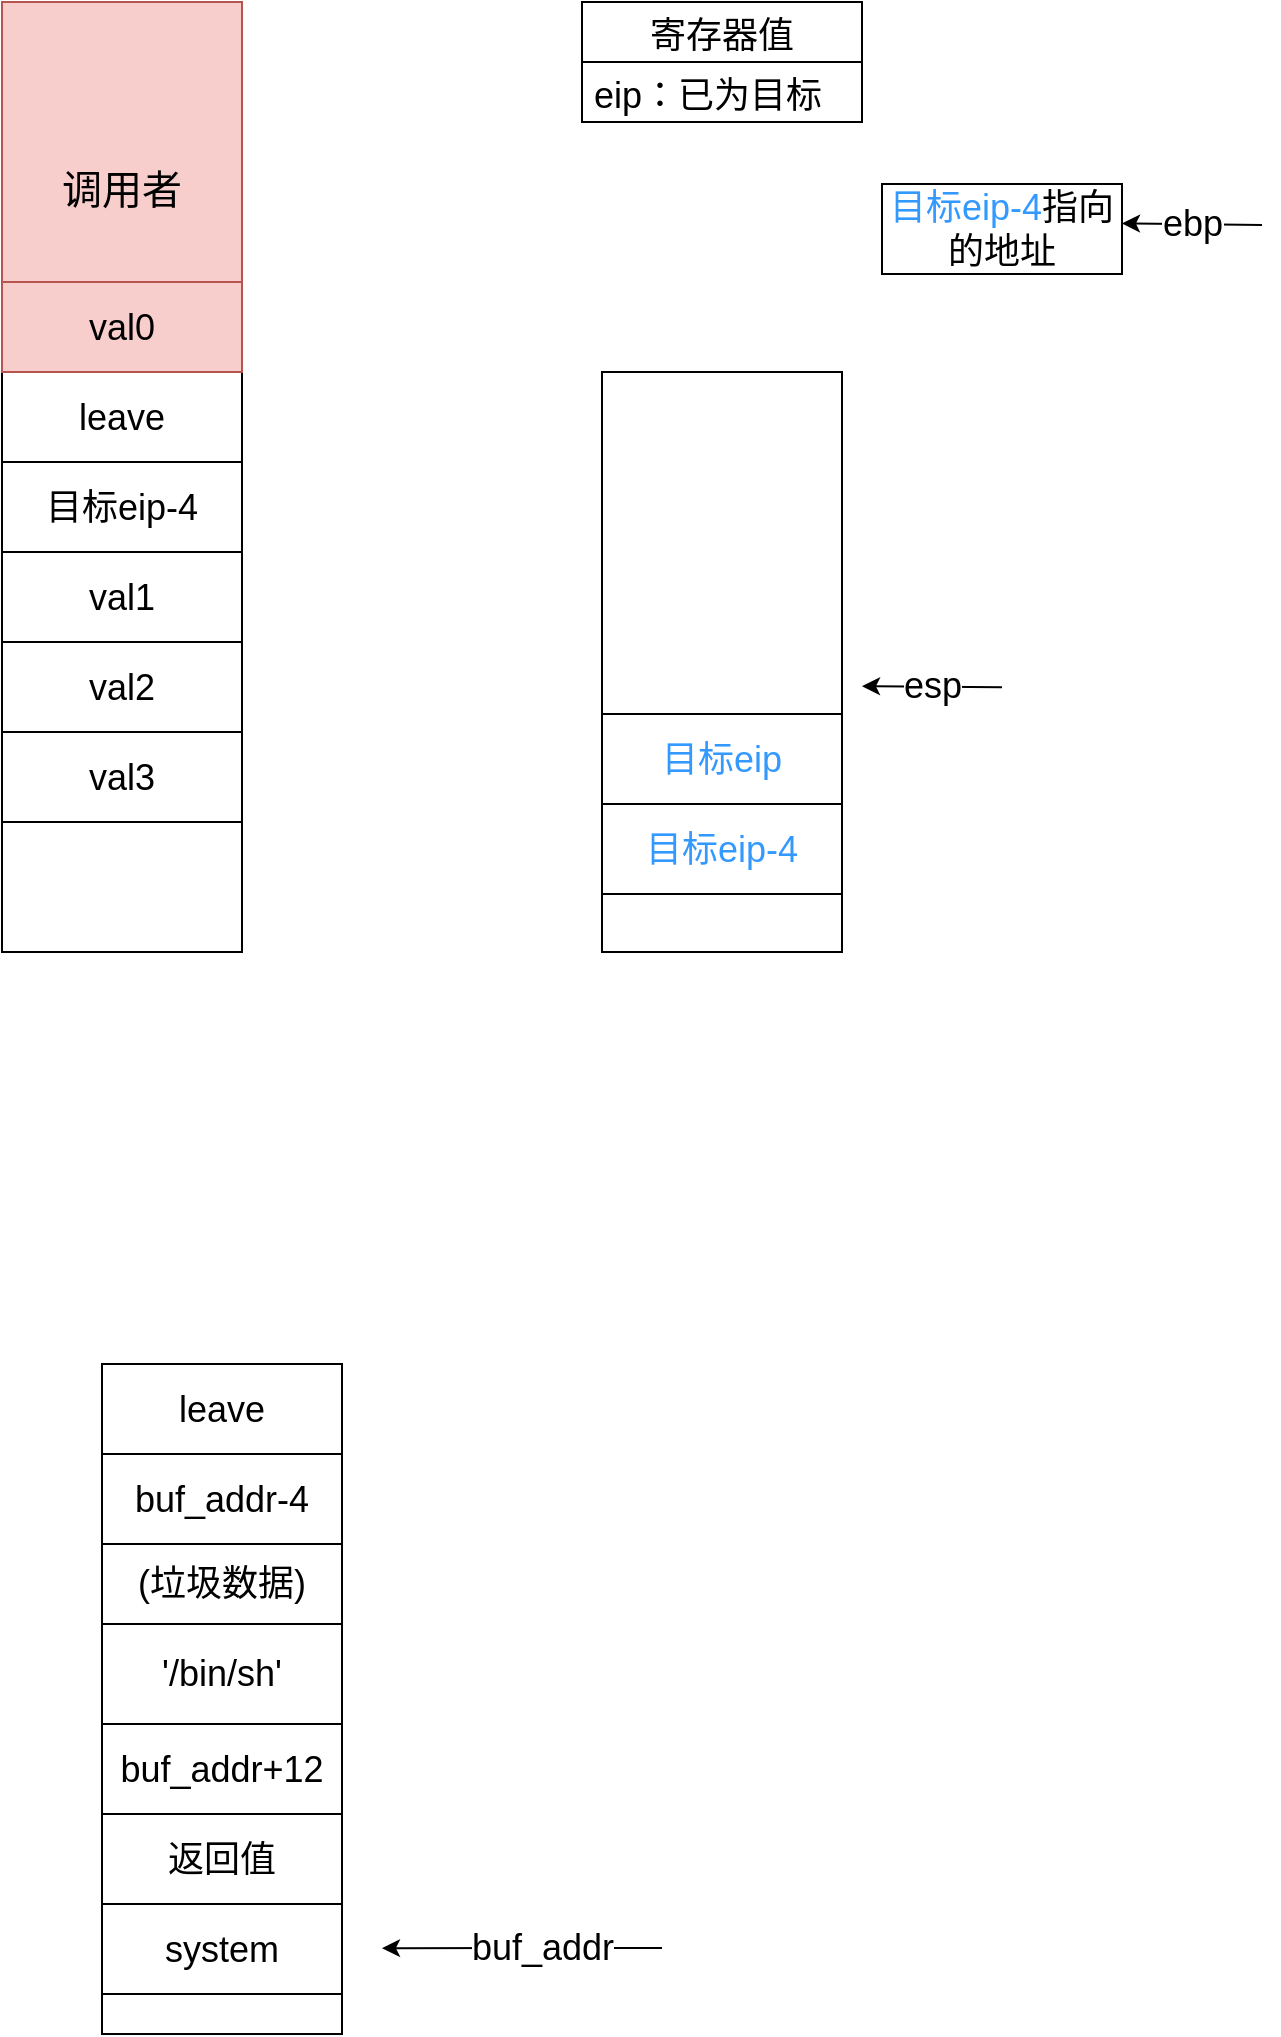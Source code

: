 <mxfile version="16.5.1" type="device"><diagram id="pb8GNhHL4rUcg8Dqy8St" name="第 1 页"><mxGraphModel dx="918" dy="621" grid="1" gridSize="10" guides="1" tooltips="1" connect="1" arrows="1" fold="1" page="1" pageScale="1" pageWidth="827" pageHeight="1169" math="0" shadow="0"><root><mxCell id="0"/><mxCell id="1" parent="0"/><mxCell id="4bhEBg74VMyZIwybaiui-2" value="" style="rounded=0;whiteSpace=wrap;html=1;" vertex="1" parent="1"><mxGeometry x="140" y="294" width="120" height="290" as="geometry"/></mxCell><mxCell id="4bhEBg74VMyZIwybaiui-3" value="&lt;font style=&quot;font-size: 18px&quot;&gt;leave&lt;/font&gt;" style="rounded=0;whiteSpace=wrap;html=1;" vertex="1" parent="1"><mxGeometry x="140" y="294" width="120" height="45" as="geometry"/></mxCell><mxCell id="4bhEBg74VMyZIwybaiui-5" value="&lt;p style=&quot;line-height: 1.5&quot;&gt;&lt;font style=&quot;font-size: 20px&quot;&gt;调用者&lt;/font&gt;&lt;/p&gt;" style="rounded=0;whiteSpace=wrap;html=1;fillColor=#f8cecc;strokeColor=#b85450;" vertex="1" parent="1"><mxGeometry x="140" y="109" width="120" height="185" as="geometry"/></mxCell><mxCell id="4bhEBg74VMyZIwybaiui-6" value="ebp" style="endArrow=classic;html=1;rounded=0;fontSize=18;" edge="1" parent="1"><mxGeometry width="50" height="50" relative="1" as="geometry"><mxPoint x="770" y="220.5" as="sourcePoint"/><mxPoint x="700" y="219.692" as="targetPoint"/></mxGeometry></mxCell><mxCell id="4bhEBg74VMyZIwybaiui-8" value="esp" style="endArrow=classic;html=1;rounded=0;fontSize=18;" edge="1" parent="1"><mxGeometry width="50" height="50" relative="1" as="geometry"><mxPoint x="640" y="451.58" as="sourcePoint"/><mxPoint x="570" y="451.08" as="targetPoint"/></mxGeometry></mxCell><mxCell id="4bhEBg74VMyZIwybaiui-9" value="目标eip-4" style="rounded=0;whiteSpace=wrap;html=1;fontSize=18;" vertex="1" parent="1"><mxGeometry x="140" y="339" width="120" height="45" as="geometry"/></mxCell><mxCell id="4bhEBg74VMyZIwybaiui-10" value="val1" style="rounded=0;whiteSpace=wrap;html=1;fontSize=18;" vertex="1" parent="1"><mxGeometry x="140" y="384" width="120" height="45" as="geometry"/></mxCell><mxCell id="4bhEBg74VMyZIwybaiui-11" value="val2" style="rounded=0;whiteSpace=wrap;html=1;fontSize=18;" vertex="1" parent="1"><mxGeometry x="140" y="429" width="120" height="45" as="geometry"/></mxCell><mxCell id="4bhEBg74VMyZIwybaiui-14" value="val3" style="rounded=0;whiteSpace=wrap;html=1;fontSize=18;" vertex="1" parent="1"><mxGeometry x="140" y="474" width="120" height="45" as="geometry"/></mxCell><mxCell id="4bhEBg74VMyZIwybaiui-15" value="val0" style="rounded=0;whiteSpace=wrap;html=1;fontSize=18;fillColor=#f8cecc;strokeColor=#b85450;" vertex="1" parent="1"><mxGeometry x="140" y="249" width="120" height="45" as="geometry"/></mxCell><mxCell id="4bhEBg74VMyZIwybaiui-16" value="" style="rounded=0;whiteSpace=wrap;html=1;" vertex="1" parent="1"><mxGeometry x="440" y="294" width="120" height="290" as="geometry"/></mxCell><mxCell id="4bhEBg74VMyZIwybaiui-26" value="目标eip-4" style="rounded=0;whiteSpace=wrap;html=1;fontSize=18;fontColor=#3399FF;" vertex="1" parent="1"><mxGeometry x="440" y="510" width="120" height="45" as="geometry"/></mxCell><mxCell id="4bhEBg74VMyZIwybaiui-27" value="目标eip" style="rounded=0;whiteSpace=wrap;html=1;fontSize=18;fontColor=#3399FF;" vertex="1" parent="1"><mxGeometry x="440" y="465" width="120" height="45" as="geometry"/></mxCell><mxCell id="4bhEBg74VMyZIwybaiui-29" value="寄存器值" style="swimlane;fontStyle=0;childLayout=stackLayout;horizontal=1;startSize=30;horizontalStack=0;resizeParent=1;resizeParentMax=0;resizeLast=0;collapsible=1;marginBottom=0;fontSize=18;fontColor=#000000;" vertex="1" parent="1"><mxGeometry x="430" y="109" width="140" height="60" as="geometry"/></mxCell><mxCell id="4bhEBg74VMyZIwybaiui-30" value="eip：已为目标" style="text;strokeColor=none;fillColor=none;align=left;verticalAlign=middle;spacingLeft=4;spacingRight=4;overflow=hidden;points=[[0,0.5],[1,0.5]];portConstraint=eastwest;rotatable=0;fontSize=18;fontColor=#000000;labelBackgroundColor=none;" vertex="1" parent="4bhEBg74VMyZIwybaiui-29"><mxGeometry y="30" width="140" height="30" as="geometry"/></mxCell><mxCell id="4bhEBg74VMyZIwybaiui-34" value="目标eip-4&lt;font color=&quot;#000000&quot;&gt;指向的地址&lt;/font&gt;" style="rounded=0;whiteSpace=wrap;html=1;fontSize=18;fontColor=#3399FF;" vertex="1" parent="1"><mxGeometry x="580" y="200" width="120" height="45" as="geometry"/></mxCell><mxCell id="4bhEBg74VMyZIwybaiui-35" value="" style="rounded=0;whiteSpace=wrap;html=1;" vertex="1" parent="1"><mxGeometry x="190" y="835" width="120" height="290" as="geometry"/></mxCell><mxCell id="4bhEBg74VMyZIwybaiui-36" value="&lt;font style=&quot;font-size: 18px&quot;&gt;leave&lt;/font&gt;" style="rounded=0;whiteSpace=wrap;html=1;" vertex="1" parent="1"><mxGeometry x="190" y="790" width="120" height="45" as="geometry"/></mxCell><mxCell id="4bhEBg74VMyZIwybaiui-38" value="buf_addr-4" style="rounded=0;whiteSpace=wrap;html=1;fontSize=18;" vertex="1" parent="1"><mxGeometry x="190" y="835" width="120" height="45" as="geometry"/></mxCell><mxCell id="4bhEBg74VMyZIwybaiui-43" value="system" style="rounded=0;whiteSpace=wrap;html=1;fontSize=18;" vertex="1" parent="1"><mxGeometry x="190" y="1060" width="120" height="45" as="geometry"/></mxCell><mxCell id="4bhEBg74VMyZIwybaiui-44" value="返回值&lt;span style=&quot;color: rgba(0 , 0 , 0 , 0) ; font-family: monospace ; font-size: 0px&quot;&gt;%3CmxGraphModel%3E%3Croot%3E%3CmxCell%20id%3D%220%22%2F%3E%3CmxCell%20id%3D%221%22%20parent%3D%220%22%2F%3E%3CmxCell%20id%3D%222%22%20value%3D%22system%22%20style%3D%22rounded%3D0%3BwhiteSpace%3Dwrap%3Bhtml%3D1%3BfontSize%3D18%3B%22%20vertex%3D%221%22%20parent%3D%221%22%3E%3CmxGeometry%20x%3D%22190%22%20y%3D%221060%22%20width%3D%22120%22%20height%3D%2245%22%20as%3D%22geometry%22%2F%3E%3C%2FmxCell%3E%3C%2Froot%3E%3C%2FmxGraphModel%3E&lt;/span&gt;" style="rounded=0;whiteSpace=wrap;html=1;fontSize=18;" vertex="1" parent="1"><mxGeometry x="190" y="1015" width="120" height="45" as="geometry"/></mxCell><mxCell id="4bhEBg74VMyZIwybaiui-45" value="buf_addr+12" style="rounded=0;whiteSpace=wrap;html=1;fontSize=18;" vertex="1" parent="1"><mxGeometry x="190" y="970" width="120" height="45" as="geometry"/></mxCell><mxCell id="4bhEBg74VMyZIwybaiui-46" value="'/bin/sh'" style="rounded=0;whiteSpace=wrap;html=1;fontSize=18;" vertex="1" parent="1"><mxGeometry x="190" y="920" width="120" height="50" as="geometry"/></mxCell><mxCell id="4bhEBg74VMyZIwybaiui-47" value="(垃圾数据)" style="rounded=0;whiteSpace=wrap;html=1;fontSize=18;" vertex="1" parent="1"><mxGeometry x="190" y="880" width="120" height="40" as="geometry"/></mxCell><mxCell id="4bhEBg74VMyZIwybaiui-49" value="buf_addr" style="endArrow=classic;html=1;rounded=0;fontSize=18;" edge="1" parent="1"><mxGeometry x="-0.143" width="50" height="50" relative="1" as="geometry"><mxPoint x="470" y="1082" as="sourcePoint"/><mxPoint x="330" y="1082.08" as="targetPoint"/><Array as="points"><mxPoint x="400" y="1082"/></Array><mxPoint as="offset"/></mxGeometry></mxCell></root></mxGraphModel></diagram></mxfile>